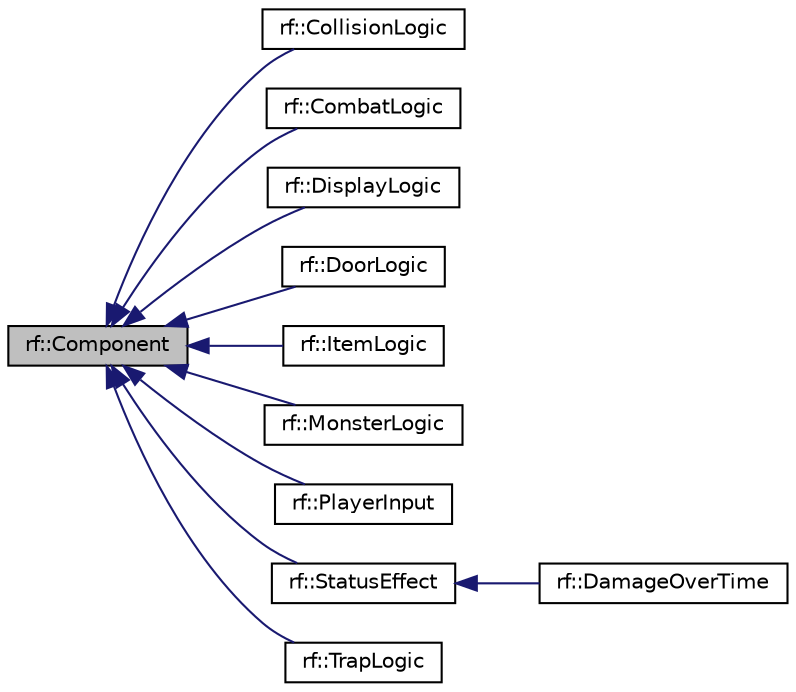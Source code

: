 digraph "rf::Component"
{
  edge [fontname="Helvetica",fontsize="10",labelfontname="Helvetica",labelfontsize="10"];
  node [fontname="Helvetica",fontsize="10",shape=record];
  rankdir="LR";
  Node0 [label="rf::Component",height=0.2,width=0.4,color="black", fillcolor="grey75", style="filled", fontcolor="black"];
  Node0 -> Node1 [dir="back",color="midnightblue",fontsize="10",style="solid",fontname="Helvetica"];
  Node1 [label="rf::CollisionLogic",height=0.2,width=0.4,color="black", fillcolor="white", style="filled",URL="$classrf_1_1_collision_logic.html",tooltip="Collision Component. "];
  Node0 -> Node2 [dir="back",color="midnightblue",fontsize="10",style="solid",fontname="Helvetica"];
  Node2 [label="rf::CombatLogic",height=0.2,width=0.4,color="black", fillcolor="white", style="filled",URL="$classrf_1_1_combat_logic.html",tooltip="Basic Combat Component. "];
  Node0 -> Node3 [dir="back",color="midnightblue",fontsize="10",style="solid",fontname="Helvetica"];
  Node3 [label="rf::DisplayLogic",height=0.2,width=0.4,color="black", fillcolor="white", style="filled",URL="$classrf_1_1_display_logic.html",tooltip="Display Component. "];
  Node0 -> Node4 [dir="back",color="midnightblue",fontsize="10",style="solid",fontname="Helvetica"];
  Node4 [label="rf::DoorLogic",height=0.2,width=0.4,color="black", fillcolor="white", style="filled",URL="$classrf_1_1_door_logic.html",tooltip="Basic Door Component. "];
  Node0 -> Node5 [dir="back",color="midnightblue",fontsize="10",style="solid",fontname="Helvetica"];
  Node5 [label="rf::ItemLogic",height=0.2,width=0.4,color="black", fillcolor="white", style="filled",URL="$classrf_1_1_item_logic.html",tooltip="Basic Item Component. "];
  Node0 -> Node6 [dir="back",color="midnightblue",fontsize="10",style="solid",fontname="Helvetica"];
  Node6 [label="rf::MonsterLogic",height=0.2,width=0.4,color="black", fillcolor="white", style="filled",URL="$classrf_1_1_monster_logic.html",tooltip="Basic Monster AI. "];
  Node0 -> Node7 [dir="back",color="midnightblue",fontsize="10",style="solid",fontname="Helvetica"];
  Node7 [label="rf::PlayerInput",height=0.2,width=0.4,color="black", fillcolor="white", style="filled",URL="$classrf_1_1_player_input.html",tooltip="Player Input Component. "];
  Node0 -> Node8 [dir="back",color="midnightblue",fontsize="10",style="solid",fontname="Helvetica"];
  Node8 [label="rf::StatusEffect",height=0.2,width=0.4,color="black", fillcolor="white", style="filled",URL="$classrf_1_1_status_effect.html",tooltip="Status effect interface. "];
  Node8 -> Node9 [dir="back",color="midnightblue",fontsize="10",style="solid",fontname="Helvetica"];
  Node9 [label="rf::DamageOverTime",height=0.2,width=0.4,color="black", fillcolor="white", style="filled",URL="$classrf_1_1_damage_over_time.html",tooltip="Basic Damage Over Time status effect. "];
  Node0 -> Node10 [dir="back",color="midnightblue",fontsize="10",style="solid",fontname="Helvetica"];
  Node10 [label="rf::TrapLogic",height=0.2,width=0.4,color="black", fillcolor="white", style="filled",URL="$classrf_1_1_trap_logic.html",tooltip="Basic Trap Component. "];
}
